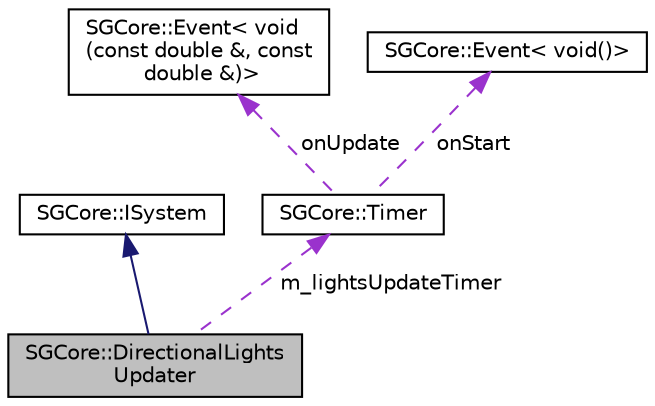 digraph "SGCore::DirectionalLightsUpdater"
{
 // LATEX_PDF_SIZE
  edge [fontname="Helvetica",fontsize="10",labelfontname="Helvetica",labelfontsize="10"];
  node [fontname="Helvetica",fontsize="10",shape=record];
  Node1 [label="SGCore::DirectionalLights\lUpdater",height=0.2,width=0.4,color="black", fillcolor="grey75", style="filled", fontcolor="black",tooltip=" "];
  Node2 -> Node1 [dir="back",color="midnightblue",fontsize="10",style="solid"];
  Node2 [label="SGCore::ISystem",height=0.2,width=0.4,color="black", fillcolor="white", style="filled",URL="$classSGCore_1_1ISystem.html",tooltip=" "];
  Node3 -> Node1 [dir="back",color="darkorchid3",fontsize="10",style="dashed",label=" m_lightsUpdateTimer" ];
  Node3 [label="SGCore::Timer",height=0.2,width=0.4,color="black", fillcolor="white", style="filled",URL="$classSGCore_1_1Timer.html",tooltip=" "];
  Node4 -> Node3 [dir="back",color="darkorchid3",fontsize="10",style="dashed",label=" onUpdate" ];
  Node4 [label="SGCore::Event\< void\l(const double &, const\l double &)\>",height=0.2,width=0.4,color="black", fillcolor="white", style="filled",URL="$structSGCore_1_1Event.html",tooltip=" "];
  Node5 -> Node3 [dir="back",color="darkorchid3",fontsize="10",style="dashed",label=" onStart" ];
  Node5 [label="SGCore::Event\< void()\>",height=0.2,width=0.4,color="black", fillcolor="white", style="filled",URL="$structSGCore_1_1Event.html",tooltip=" "];
}
